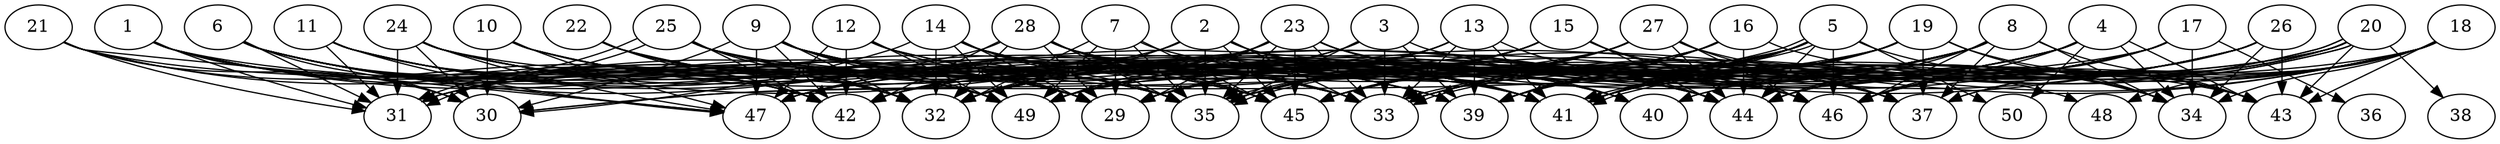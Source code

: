 // DAG automatically generated by daggen at Tue Aug  6 16:32:29 2019
// ./daggen --dot -n 50 --ccr 0.4 --fat 0.8 --regular 0.5 --density 0.7 --mindata 5242880 --maxdata 52428800 
digraph G {
  1 [size="108218880", alpha="0.04", expect_size="43287552"] 
  1 -> 29 [size ="43287552"]
  1 -> 30 [size ="43287552"]
  1 -> 31 [size ="43287552"]
  1 -> 32 [size ="43287552"]
  1 -> 42 [size ="43287552"]
  1 -> 45 [size ="43287552"]
  1 -> 46 [size ="43287552"]
  2 [size="41256960", alpha="0.06", expect_size="16502784"] 
  2 -> 31 [size ="16502784"]
  2 -> 32 [size ="16502784"]
  2 -> 33 [size ="16502784"]
  2 -> 35 [size ="16502784"]
  2 -> 41 [size ="16502784"]
  2 -> 45 [size ="16502784"]
  2 -> 46 [size ="16502784"]
  3 [size="43921920", alpha="0.07", expect_size="17568768"] 
  3 -> 32 [size ="17568768"]
  3 -> 33 [size ="17568768"]
  3 -> 34 [size ="17568768"]
  3 -> 35 [size ="17568768"]
  3 -> 39 [size ="17568768"]
  3 -> 42 [size ="17568768"]
  4 [size="48422400", alpha="0.01", expect_size="19368960"] 
  4 -> 29 [size ="19368960"]
  4 -> 32 [size ="19368960"]
  4 -> 33 [size ="19368960"]
  4 -> 34 [size ="19368960"]
  4 -> 35 [size ="19368960"]
  4 -> 41 [size ="19368960"]
  4 -> 43 [size ="19368960"]
  4 -> 46 [size ="19368960"]
  4 -> 49 [size ="19368960"]
  4 -> 50 [size ="19368960"]
  5 [size="40504320", alpha="0.04", expect_size="16201728"] 
  5 -> 31 [size ="16201728"]
  5 -> 33 [size ="16201728"]
  5 -> 34 [size ="16201728"]
  5 -> 35 [size ="16201728"]
  5 -> 35 [size ="16201728"]
  5 -> 39 [size ="16201728"]
  5 -> 41 [size ="16201728"]
  5 -> 42 [size ="16201728"]
  5 -> 44 [size ="16201728"]
  5 -> 45 [size ="16201728"]
  5 -> 46 [size ="16201728"]
  5 -> 49 [size ="16201728"]
  5 -> 50 [size ="16201728"]
  6 [size="68083200", alpha="0.10", expect_size="27233280"] 
  6 -> 29 [size ="27233280"]
  6 -> 30 [size ="27233280"]
  6 -> 31 [size ="27233280"]
  6 -> 32 [size ="27233280"]
  6 -> 33 [size ="27233280"]
  6 -> 35 [size ="27233280"]
  6 -> 41 [size ="27233280"]
  6 -> 42 [size ="27233280"]
  6 -> 47 [size ="27233280"]
  6 -> 49 [size ="27233280"]
  7 [size="31357440", alpha="0.05", expect_size="12542976"] 
  7 -> 29 [size ="12542976"]
  7 -> 32 [size ="12542976"]
  7 -> 35 [size ="12542976"]
  7 -> 37 [size ="12542976"]
  7 -> 45 [size ="12542976"]
  7 -> 49 [size ="12542976"]
  8 [size="40934400", alpha="0.03", expect_size="16373760"] 
  8 -> 29 [size ="16373760"]
  8 -> 32 [size ="16373760"]
  8 -> 34 [size ="16373760"]
  8 -> 35 [size ="16373760"]
  8 -> 37 [size ="16373760"]
  8 -> 39 [size ="16373760"]
  8 -> 41 [size ="16373760"]
  8 -> 42 [size ="16373760"]
  8 -> 43 [size ="16373760"]
  8 -> 44 [size ="16373760"]
  8 -> 45 [size ="16373760"]
  8 -> 46 [size ="16373760"]
  8 -> 49 [size ="16373760"]
  9 [size="80560640", alpha="0.01", expect_size="32224256"] 
  9 -> 29 [size ="32224256"]
  9 -> 30 [size ="32224256"]
  9 -> 32 [size ="32224256"]
  9 -> 35 [size ="32224256"]
  9 -> 39 [size ="32224256"]
  9 -> 40 [size ="32224256"]
  9 -> 41 [size ="32224256"]
  9 -> 42 [size ="32224256"]
  9 -> 44 [size ="32224256"]
  9 -> 47 [size ="32224256"]
  9 -> 49 [size ="32224256"]
  10 [size="14515200", alpha="0.17", expect_size="5806080"] 
  10 -> 30 [size ="5806080"]
  10 -> 33 [size ="5806080"]
  10 -> 35 [size ="5806080"]
  10 -> 41 [size ="5806080"]
  10 -> 47 [size ="5806080"]
  10 -> 49 [size ="5806080"]
  11 [size="88424960", alpha="0.04", expect_size="35369984"] 
  11 -> 31 [size ="35369984"]
  11 -> 32 [size ="35369984"]
  11 -> 33 [size ="35369984"]
  11 -> 39 [size ="35369984"]
  11 -> 42 [size ="35369984"]
  11 -> 45 [size ="35369984"]
  11 -> 47 [size ="35369984"]
  11 -> 49 [size ="35369984"]
  12 [size="109140480", alpha="0.00", expect_size="43656192"] 
  12 -> 29 [size ="43656192"]
  12 -> 37 [size ="43656192"]
  12 -> 40 [size ="43656192"]
  12 -> 42 [size ="43656192"]
  12 -> 47 [size ="43656192"]
  12 -> 49 [size ="43656192"]
  13 [size="26726400", alpha="0.10", expect_size="10690560"] 
  13 -> 29 [size ="10690560"]
  13 -> 32 [size ="10690560"]
  13 -> 33 [size ="10690560"]
  13 -> 39 [size ="10690560"]
  13 -> 41 [size ="10690560"]
  13 -> 44 [size ="10690560"]
  13 -> 49 [size ="10690560"]
  14 [size="69189120", alpha="0.05", expect_size="27675648"] 
  14 -> 29 [size ="27675648"]
  14 -> 30 [size ="27675648"]
  14 -> 32 [size ="27675648"]
  14 -> 35 [size ="27675648"]
  14 -> 41 [size ="27675648"]
  14 -> 44 [size ="27675648"]
  14 -> 45 [size ="27675648"]
  14 -> 49 [size ="27675648"]
  15 [size="72355840", alpha="0.14", expect_size="28942336"] 
  15 -> 32 [size ="28942336"]
  15 -> 35 [size ="28942336"]
  15 -> 37 [size ="28942336"]
  15 -> 42 [size ="28942336"]
  15 -> 44 [size ="28942336"]
  15 -> 46 [size ="28942336"]
  15 -> 49 [size ="28942336"]
  16 [size="93457920", alpha="0.10", expect_size="37383168"] 
  16 -> 29 [size ="37383168"]
  16 -> 35 [size ="37383168"]
  16 -> 39 [size ="37383168"]
  16 -> 42 [size ="37383168"]
  16 -> 43 [size ="37383168"]
  16 -> 44 [size ="37383168"]
  17 [size="35153920", alpha="0.18", expect_size="14061568"] 
  17 -> 33 [size ="14061568"]
  17 -> 34 [size ="14061568"]
  17 -> 36 [size ="14061568"]
  17 -> 41 [size ="14061568"]
  17 -> 45 [size ="14061568"]
  17 -> 46 [size ="14061568"]
  17 -> 47 [size ="14061568"]
  17 -> 49 [size ="14061568"]
  18 [size="66798080", alpha="0.19", expect_size="26719232"] 
  18 -> 29 [size ="26719232"]
  18 -> 34 [size ="26719232"]
  18 -> 35 [size ="26719232"]
  18 -> 37 [size ="26719232"]
  18 -> 40 [size ="26719232"]
  18 -> 41 [size ="26719232"]
  18 -> 43 [size ="26719232"]
  18 -> 44 [size ="26719232"]
  18 -> 46 [size ="26719232"]
  18 -> 48 [size ="26719232"]
  18 -> 49 [size ="26719232"]
  19 [size="82828800", alpha="0.02", expect_size="33131520"] 
  19 -> 30 [size ="33131520"]
  19 -> 33 [size ="33131520"]
  19 -> 34 [size ="33131520"]
  19 -> 37 [size ="33131520"]
  19 -> 39 [size ="33131520"]
  19 -> 41 [size ="33131520"]
  19 -> 42 [size ="33131520"]
  19 -> 43 [size ="33131520"]
  19 -> 45 [size ="33131520"]
  19 -> 49 [size ="33131520"]
  20 [size="90931200", alpha="0.15", expect_size="36372480"] 
  20 -> 33 [size ="36372480"]
  20 -> 33 [size ="36372480"]
  20 -> 37 [size ="36372480"]
  20 -> 38 [size ="36372480"]
  20 -> 41 [size ="36372480"]
  20 -> 41 [size ="36372480"]
  20 -> 42 [size ="36372480"]
  20 -> 43 [size ="36372480"]
  20 -> 44 [size ="36372480"]
  20 -> 46 [size ="36372480"]
  20 -> 47 [size ="36372480"]
  21 [size="74910720", alpha="0.04", expect_size="29964288"] 
  21 -> 30 [size ="29964288"]
  21 -> 31 [size ="29964288"]
  21 -> 41 [size ="29964288"]
  21 -> 42 [size ="29964288"]
  21 -> 47 [size ="29964288"]
  21 -> 49 [size ="29964288"]
  22 [size="100311040", alpha="0.18", expect_size="40124416"] 
  22 -> 29 [size ="40124416"]
  22 -> 32 [size ="40124416"]
  22 -> 35 [size ="40124416"]
  22 -> 41 [size ="40124416"]
  22 -> 42 [size ="40124416"]
  22 -> 49 [size ="40124416"]
  23 [size="100497920", alpha="0.17", expect_size="40199168"] 
  23 -> 29 [size ="40199168"]
  23 -> 32 [size ="40199168"]
  23 -> 33 [size ="40199168"]
  23 -> 35 [size ="40199168"]
  23 -> 40 [size ="40199168"]
  23 -> 44 [size ="40199168"]
  23 -> 45 [size ="40199168"]
  23 -> 47 [size ="40199168"]
  23 -> 48 [size ="40199168"]
  23 -> 49 [size ="40199168"]
  24 [size="40729600", alpha="0.03", expect_size="16291840"] 
  24 -> 29 [size ="16291840"]
  24 -> 30 [size ="16291840"]
  24 -> 31 [size ="16291840"]
  24 -> 32 [size ="16291840"]
  24 -> 33 [size ="16291840"]
  24 -> 35 [size ="16291840"]
  24 -> 44 [size ="16291840"]
  24 -> 46 [size ="16291840"]
  24 -> 47 [size ="16291840"]
  24 -> 49 [size ="16291840"]
  25 [size="70732800", alpha="0.12", expect_size="28293120"] 
  25 -> 29 [size ="28293120"]
  25 -> 31 [size ="28293120"]
  25 -> 31 [size ="28293120"]
  25 -> 32 [size ="28293120"]
  25 -> 33 [size ="28293120"]
  25 -> 35 [size ="28293120"]
  25 -> 39 [size ="28293120"]
  25 -> 41 [size ="28293120"]
  25 -> 42 [size ="28293120"]
  25 -> 43 [size ="28293120"]
  26 [size="33999360", alpha="0.12", expect_size="13599744"] 
  26 -> 29 [size ="13599744"]
  26 -> 32 [size ="13599744"]
  26 -> 33 [size ="13599744"]
  26 -> 34 [size ="13599744"]
  26 -> 39 [size ="13599744"]
  26 -> 40 [size ="13599744"]
  26 -> 41 [size ="13599744"]
  26 -> 43 [size ="13599744"]
  26 -> 46 [size ="13599744"]
  27 [size="90132480", alpha="0.14", expect_size="36052992"] 
  27 -> 29 [size ="36052992"]
  27 -> 30 [size ="36052992"]
  27 -> 32 [size ="36052992"]
  27 -> 34 [size ="36052992"]
  27 -> 37 [size ="36052992"]
  27 -> 44 [size ="36052992"]
  27 -> 45 [size ="36052992"]
  27 -> 46 [size ="36052992"]
  27 -> 47 [size ="36052992"]
  28 [size="76830720", alpha="0.01", expect_size="30732288"] 
  28 -> 29 [size ="30732288"]
  28 -> 31 [size ="30732288"]
  28 -> 32 [size ="30732288"]
  28 -> 33 [size ="30732288"]
  28 -> 35 [size ="30732288"]
  28 -> 41 [size ="30732288"]
  28 -> 42 [size ="30732288"]
  28 -> 45 [size ="30732288"]
  28 -> 46 [size ="30732288"]
  29 [size="68464640", alpha="0.19", expect_size="27385856"] 
  30 [size="78694400", alpha="0.18", expect_size="31477760"] 
  31 [size="48312320", alpha="0.09", expect_size="19324928"] 
  32 [size="72427520", alpha="0.17", expect_size="28971008"] 
  33 [size="61227520", alpha="0.07", expect_size="24491008"] 
  34 [size="45529600", alpha="0.07", expect_size="18211840"] 
  35 [size="60648960", alpha="0.16", expect_size="24259584"] 
  36 [size="16020480", alpha="0.20", expect_size="6408192"] 
  37 [size="84584960", alpha="0.07", expect_size="33833984"] 
  38 [size="48663040", alpha="0.03", expect_size="19465216"] 
  39 [size="54046720", alpha="0.10", expect_size="21618688"] 
  40 [size="50227200", alpha="0.12", expect_size="20090880"] 
  41 [size="38612480", alpha="0.03", expect_size="15444992"] 
  42 [size="94522880", alpha="0.09", expect_size="37809152"] 
  43 [size="78062080", alpha="0.11", expect_size="31224832"] 
  44 [size="120816640", alpha="0.16", expect_size="48326656"] 
  45 [size="42941440", alpha="0.12", expect_size="17176576"] 
  46 [size="21652480", alpha="0.11", expect_size="8660992"] 
  47 [size="19333120", alpha="0.03", expect_size="7733248"] 
  48 [size="58032640", alpha="0.06", expect_size="23213056"] 
  49 [size="73479680", alpha="0.19", expect_size="29391872"] 
  50 [size="17433600", alpha="0.02", expect_size="6973440"] 
}
